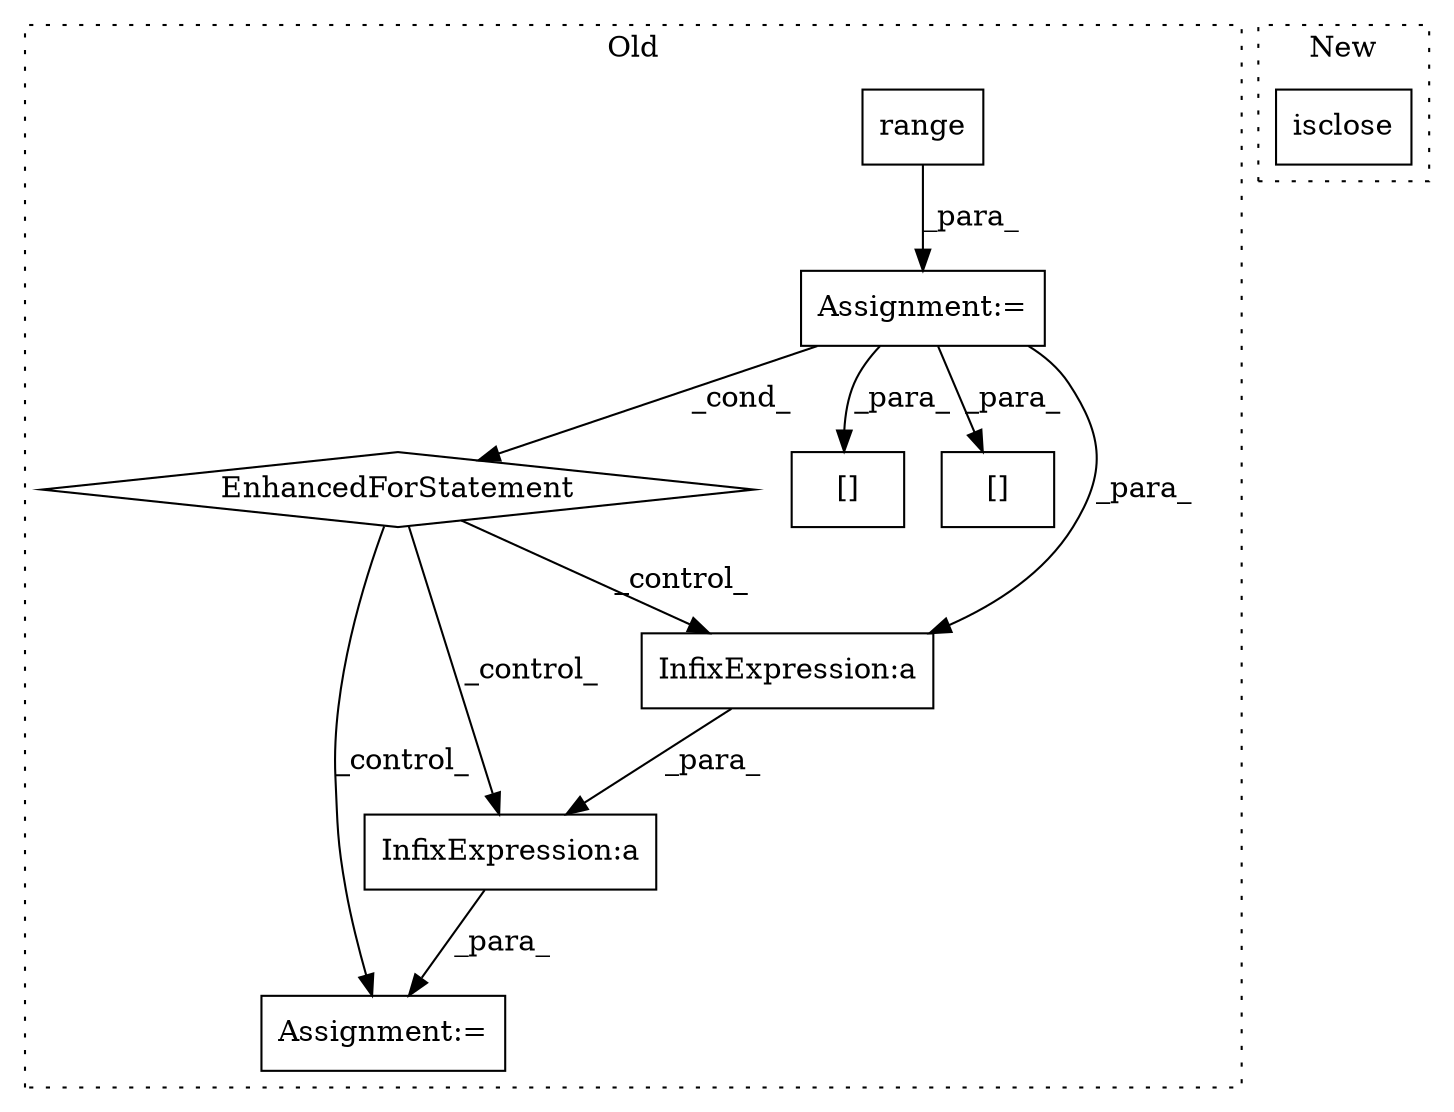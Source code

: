 digraph G {
subgraph cluster0 {
1 [label="EnhancedForStatement" a="70" s="33111,33223" l="57,2" shape="diamond"];
3 [label="Assignment:=" a="7" s="33239" l="1" shape="box"];
4 [label="range" a="32" s="33176,33222" l="6,1" shape="box"];
5 [label="[]" a="2" s="33294,33328" l="27,1" shape="box"];
6 [label="Assignment:=" a="7" s="33111,33223" l="57,2" shape="box"];
7 [label="[]" a="2" s="33258,33292" l="27,1" shape="box"];
8 [label="InfixExpression:a" a="27" s="33407" l="3" shape="box"];
9 [label="InfixExpression:a" a="27" s="33402" l="3" shape="box"];
label = "Old";
style="dotted";
}
subgraph cluster1 {
2 [label="isclose" a="32" s="33478,33491" l="8,1" shape="box"];
label = "New";
style="dotted";
}
1 -> 9 [label="_control_"];
1 -> 8 [label="_control_"];
1 -> 3 [label="_control_"];
4 -> 6 [label="_para_"];
6 -> 5 [label="_para_"];
6 -> 7 [label="_para_"];
6 -> 9 [label="_para_"];
6 -> 1 [label="_cond_"];
8 -> 3 [label="_para_"];
9 -> 8 [label="_para_"];
}
